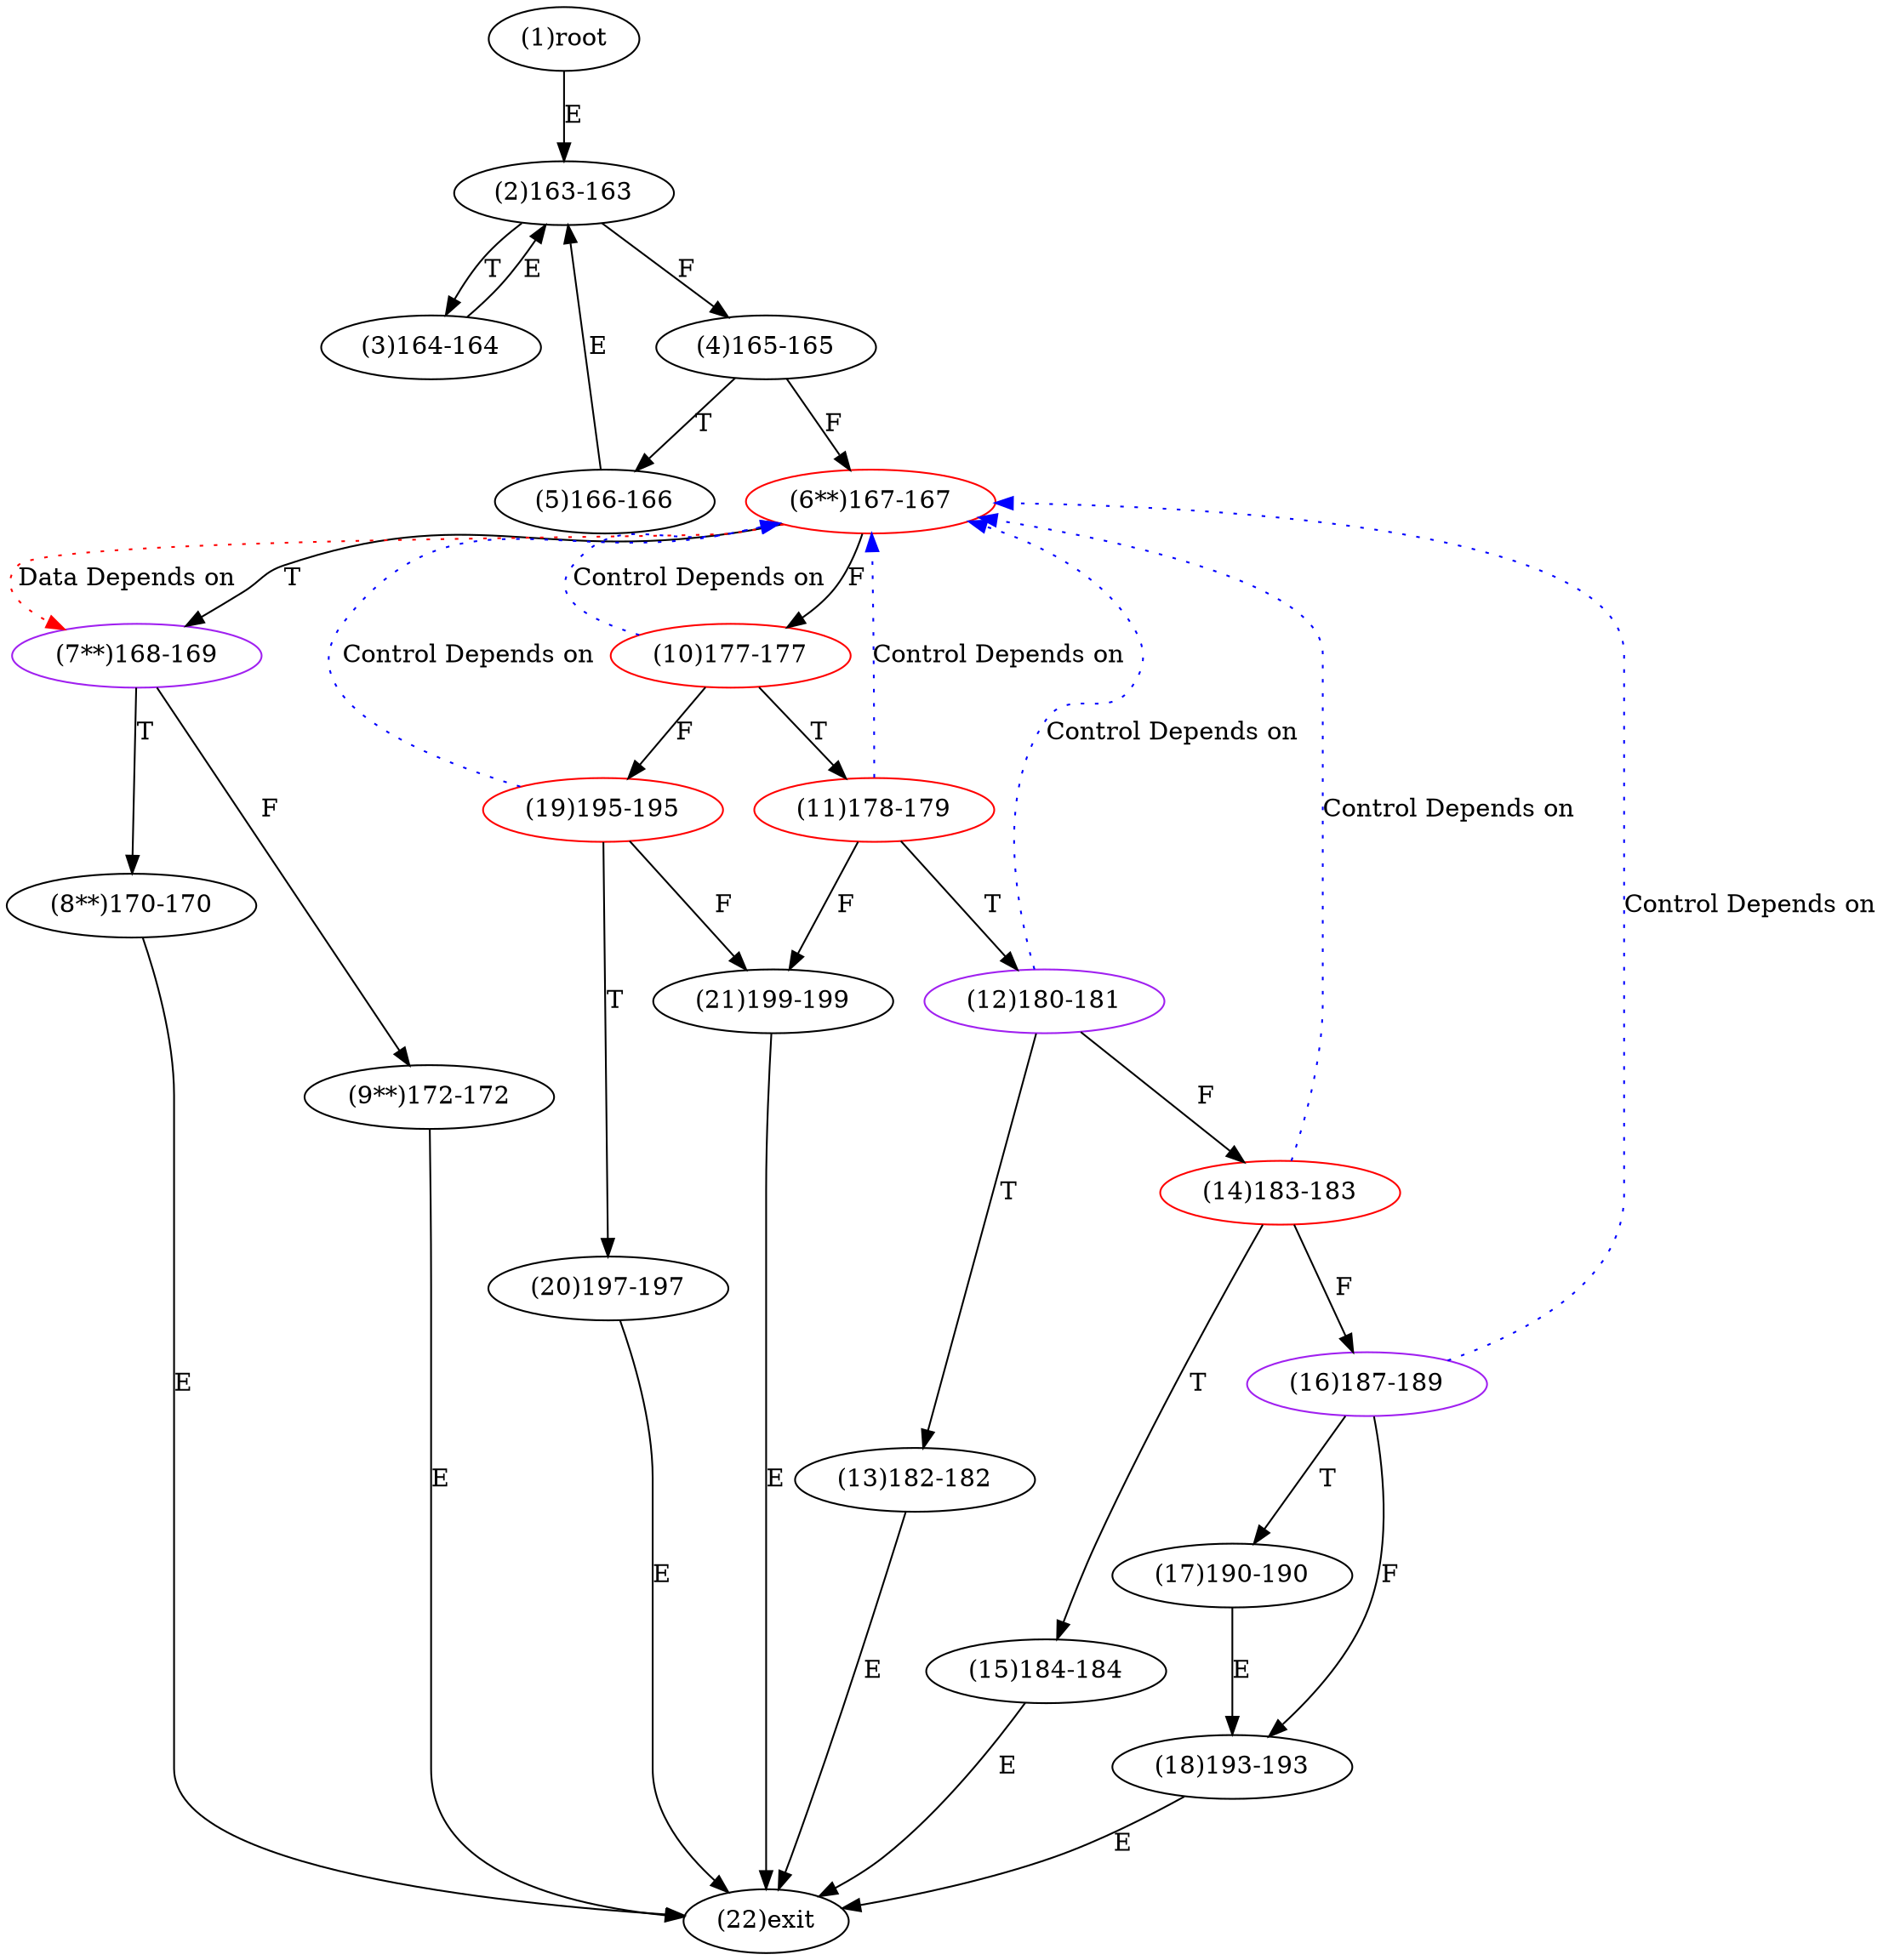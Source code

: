 digraph "" { 
1[ label="(1)root"];
2[ label="(2)163-163"];
3[ label="(3)164-164"];
4[ label="(4)165-165"];
5[ label="(5)166-166"];
6[ label="(6**)167-167",color=red];
7[ label="(7**)168-169",color=purple];
8[ label="(8**)170-170"];
9[ label="(9**)172-172"];
10[ label="(10)177-177",color=red];
11[ label="(11)178-179",color=red];
12[ label="(12)180-181",color=purple];
13[ label="(13)182-182"];
14[ label="(14)183-183",color=red];
15[ label="(15)184-184"];
17[ label="(17)190-190"];
16[ label="(16)187-189",color=purple];
19[ label="(19)195-195",color=red];
18[ label="(18)193-193"];
21[ label="(21)199-199"];
20[ label="(20)197-197"];
22[ label="(22)exit"];
1->2[ label="E"];
2->4[ label="F"];
2->3[ label="T"];
3->2[ label="E"];
4->6[ label="F"];
4->5[ label="T"];
5->2[ label="E"];
6->10[ label="F"];
6->7[ label="T"];
7->9[ label="F"];
7->8[ label="T"];
8->22[ label="E"];
9->22[ label="E"];
10->19[ label="F"];
10->11[ label="T"];
11->21[ label="F"];
11->12[ label="T"];
12->14[ label="F"];
12->13[ label="T"];
13->22[ label="E"];
14->16[ label="F"];
14->15[ label="T"];
15->22[ label="E"];
16->18[ label="F"];
16->17[ label="T"];
17->18[ label="E"];
18->22[ label="E"];
19->21[ label="F"];
19->20[ label="T"];
20->22[ label="E"];
21->22[ label="E"];
6->7[ color="red" label="Data Depends on" style = dotted ];
10->6[ color="blue" label="Control Depends on" style = dotted ];
11->6[ color="blue" label="Control Depends on" style = dotted ];
12->6[ color="blue" label="Control Depends on" style = dotted ];
14->6[ color="blue" label="Control Depends on" style = dotted ];
16->6[ color="blue" label="Control Depends on" style = dotted ];
19->6[ color="blue" label="Control Depends on" style = dotted ];
}